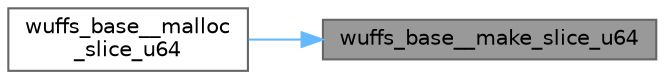 digraph "wuffs_base__make_slice_u64"
{
 // LATEX_PDF_SIZE
  bgcolor="transparent";
  edge [fontname=Helvetica,fontsize=10,labelfontname=Helvetica,labelfontsize=10];
  node [fontname=Helvetica,fontsize=10,shape=box,height=0.2,width=0.4];
  rankdir="RL";
  Node1 [id="Node000001",label="wuffs_base__make_slice_u64",height=0.2,width=0.4,color="gray40", fillcolor="grey60", style="filled", fontcolor="black",tooltip=" "];
  Node1 -> Node2 [id="edge1_Node000001_Node000002",dir="back",color="steelblue1",style="solid",tooltip=" "];
  Node2 [id="Node000002",label="wuffs_base__malloc\l_slice_u64",height=0.2,width=0.4,color="grey40", fillcolor="white", style="filled",URL="$wuffs-v0_83_8c.html#a4ca6ed0f10e2043404ea0699ade54a82",tooltip=" "];
}
